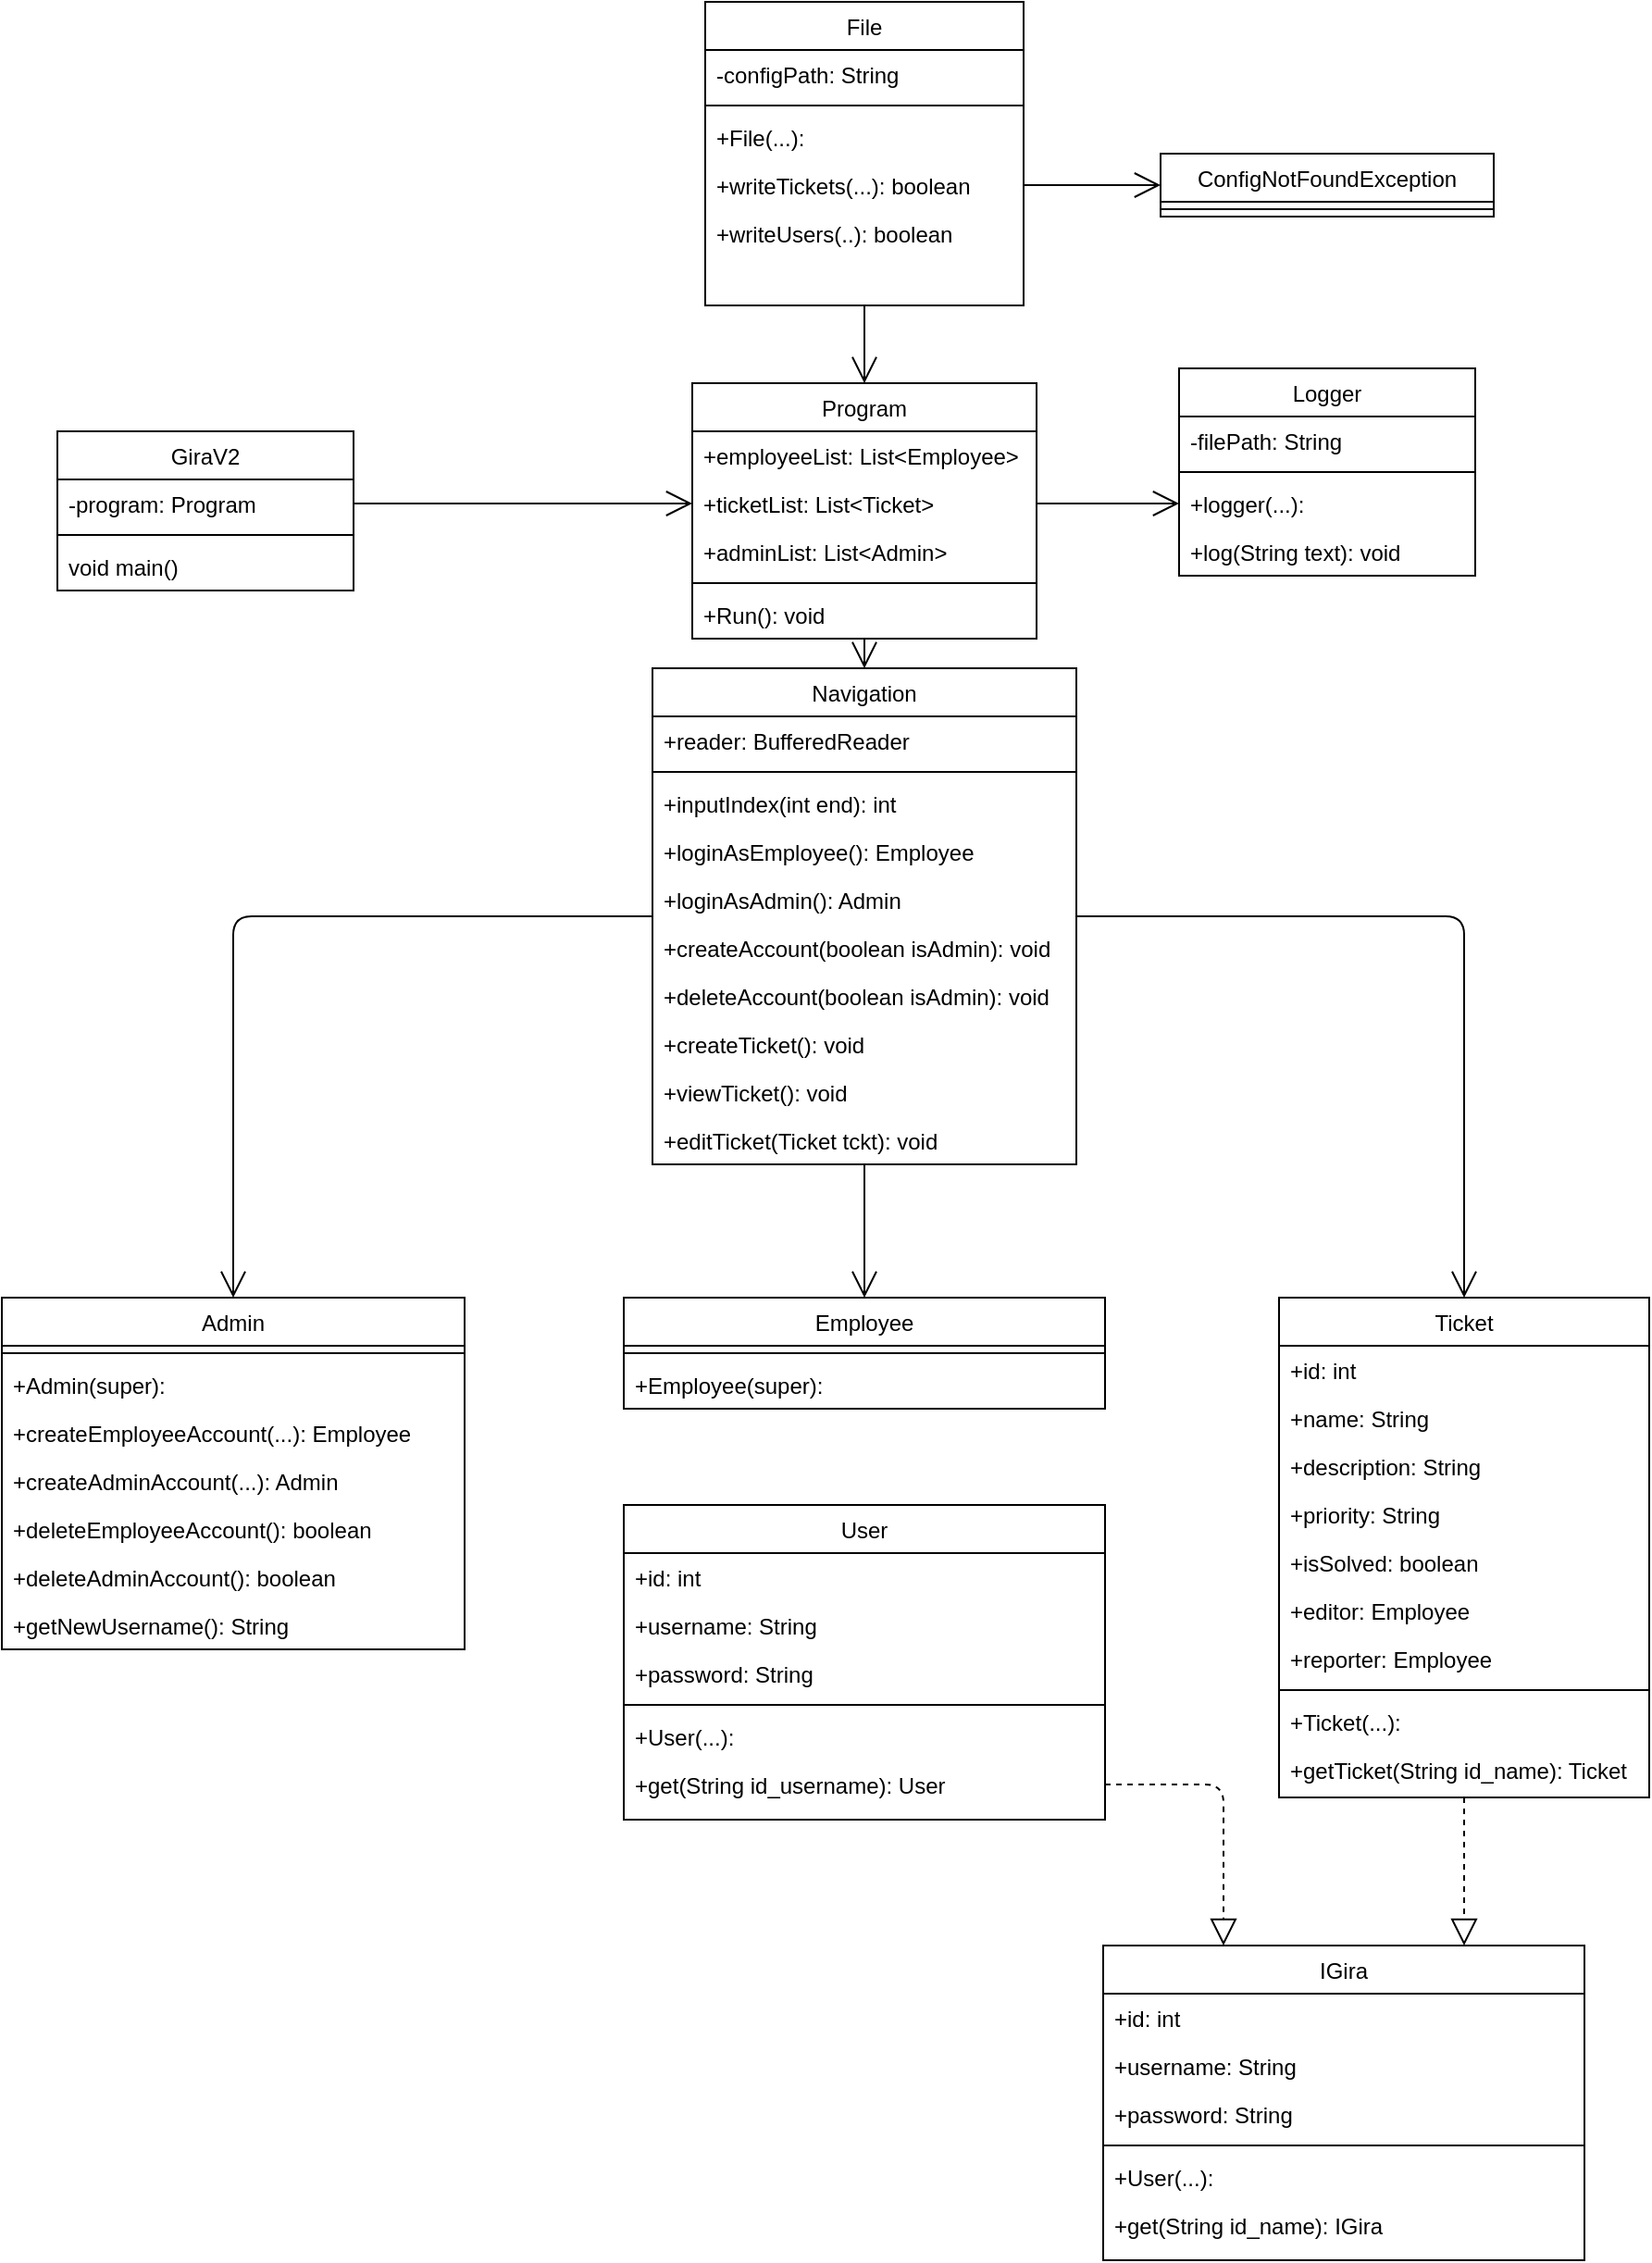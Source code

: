 <mxfile version="14.2.7" type="device"><diagram id="C5RBs43oDa-KdzZeNtuy" name="Page-1"><mxGraphModel dx="1422" dy="1861" grid="1" gridSize="10" guides="1" tooltips="1" connect="1" arrows="1" fold="1" page="1" pageScale="1" pageWidth="827" pageHeight="1169" math="0" shadow="0"><root><mxCell id="WIyWlLk6GJQsqaUBKTNV-0"/><mxCell id="WIyWlLk6GJQsqaUBKTNV-1" parent="WIyWlLk6GJQsqaUBKTNV-0"/><mxCell id="zkfFHV4jXpPFQw0GAbJ--0" value="Admin" style="swimlane;fontStyle=0;align=center;verticalAlign=top;childLayout=stackLayout;horizontal=1;startSize=26;horizontalStack=0;resizeParent=1;resizeLast=0;collapsible=1;marginBottom=0;rounded=0;shadow=0;strokeWidth=1;" parent="WIyWlLk6GJQsqaUBKTNV-1" vertex="1"><mxGeometry x="40" y="490" width="250" height="190" as="geometry"><mxRectangle x="230" y="140" width="160" height="26" as="alternateBounds"/></mxGeometry></mxCell><mxCell id="zkfFHV4jXpPFQw0GAbJ--4" value="" style="line;html=1;strokeWidth=1;align=left;verticalAlign=middle;spacingTop=-1;spacingLeft=3;spacingRight=3;rotatable=0;labelPosition=right;points=[];portConstraint=eastwest;" parent="zkfFHV4jXpPFQw0GAbJ--0" vertex="1"><mxGeometry y="26" width="250" height="8" as="geometry"/></mxCell><mxCell id="zkfFHV4jXpPFQw0GAbJ--5" value="+Admin(super):" style="text;align=left;verticalAlign=top;spacingLeft=4;spacingRight=4;overflow=hidden;rotatable=0;points=[[0,0.5],[1,0.5]];portConstraint=eastwest;" parent="zkfFHV4jXpPFQw0GAbJ--0" vertex="1"><mxGeometry y="34" width="250" height="26" as="geometry"/></mxCell><mxCell id="zUxn0LRt2D8FwQx7hp7--18" value="+createEmployeeAccount(...): Employee" style="text;align=left;verticalAlign=top;spacingLeft=4;spacingRight=4;overflow=hidden;rotatable=0;points=[[0,0.5],[1,0.5]];portConstraint=eastwest;" parent="zkfFHV4jXpPFQw0GAbJ--0" vertex="1"><mxGeometry y="60" width="250" height="26" as="geometry"/></mxCell><mxCell id="zUxn0LRt2D8FwQx7hp7--19" value="+createAdminAccount(...): Admin" style="text;align=left;verticalAlign=top;spacingLeft=4;spacingRight=4;overflow=hidden;rotatable=0;points=[[0,0.5],[1,0.5]];portConstraint=eastwest;" parent="zkfFHV4jXpPFQw0GAbJ--0" vertex="1"><mxGeometry y="86" width="250" height="26" as="geometry"/></mxCell><mxCell id="zUxn0LRt2D8FwQx7hp7--20" value="+deleteEmployeeAccount(): boolean" style="text;align=left;verticalAlign=top;spacingLeft=4;spacingRight=4;overflow=hidden;rotatable=0;points=[[0,0.5],[1,0.5]];portConstraint=eastwest;" parent="zkfFHV4jXpPFQw0GAbJ--0" vertex="1"><mxGeometry y="112" width="250" height="26" as="geometry"/></mxCell><mxCell id="zUxn0LRt2D8FwQx7hp7--21" value="+deleteAdminAccount(): boolean" style="text;align=left;verticalAlign=top;spacingLeft=4;spacingRight=4;overflow=hidden;rotatable=0;points=[[0,0.5],[1,0.5]];portConstraint=eastwest;" parent="zkfFHV4jXpPFQw0GAbJ--0" vertex="1"><mxGeometry y="138" width="250" height="26" as="geometry"/></mxCell><mxCell id="zUxn0LRt2D8FwQx7hp7--22" value="+getNewUsername(): String" style="text;align=left;verticalAlign=top;spacingLeft=4;spacingRight=4;overflow=hidden;rotatable=0;points=[[0,0.5],[1,0.5]];portConstraint=eastwest;" parent="zkfFHV4jXpPFQw0GAbJ--0" vertex="1"><mxGeometry y="164" width="250" height="26" as="geometry"/></mxCell><mxCell id="zkfFHV4jXpPFQw0GAbJ--13" value="GiraV2" style="swimlane;fontStyle=0;align=center;verticalAlign=top;childLayout=stackLayout;horizontal=1;startSize=26;horizontalStack=0;resizeParent=1;resizeLast=0;collapsible=1;marginBottom=0;rounded=0;shadow=0;strokeWidth=1;" parent="WIyWlLk6GJQsqaUBKTNV-1" vertex="1"><mxGeometry x="70" y="22" width="160" height="86" as="geometry"><mxRectangle x="340" y="380" width="170" height="26" as="alternateBounds"/></mxGeometry></mxCell><mxCell id="zkfFHV4jXpPFQw0GAbJ--14" value="-program: Program" style="text;align=left;verticalAlign=top;spacingLeft=4;spacingRight=4;overflow=hidden;rotatable=0;points=[[0,0.5],[1,0.5]];portConstraint=eastwest;" parent="zkfFHV4jXpPFQw0GAbJ--13" vertex="1"><mxGeometry y="26" width="160" height="26" as="geometry"/></mxCell><mxCell id="zkfFHV4jXpPFQw0GAbJ--15" value="" style="line;html=1;strokeWidth=1;align=left;verticalAlign=middle;spacingTop=-1;spacingLeft=3;spacingRight=3;rotatable=0;labelPosition=right;points=[];portConstraint=eastwest;" parent="zkfFHV4jXpPFQw0GAbJ--13" vertex="1"><mxGeometry y="52" width="160" height="8" as="geometry"/></mxCell><mxCell id="zUxn0LRt2D8FwQx7hp7--9" value="void main()" style="text;align=left;verticalAlign=top;spacingLeft=4;spacingRight=4;overflow=hidden;rotatable=0;points=[[0,0.5],[1,0.5]];portConstraint=eastwest;" parent="zkfFHV4jXpPFQw0GAbJ--13" vertex="1"><mxGeometry y="60" width="160" height="26" as="geometry"/></mxCell><mxCell id="zkfFHV4jXpPFQw0GAbJ--17" value="Employee" style="swimlane;fontStyle=0;align=center;verticalAlign=top;childLayout=stackLayout;horizontal=1;startSize=26;horizontalStack=0;resizeParent=1;resizeLast=0;collapsible=1;marginBottom=0;rounded=0;shadow=0;strokeWidth=1;" parent="WIyWlLk6GJQsqaUBKTNV-1" vertex="1"><mxGeometry x="376" y="490" width="260" height="60" as="geometry"><mxRectangle x="550" y="140" width="160" height="26" as="alternateBounds"/></mxGeometry></mxCell><mxCell id="zkfFHV4jXpPFQw0GAbJ--23" value="" style="line;html=1;strokeWidth=1;align=left;verticalAlign=middle;spacingTop=-1;spacingLeft=3;spacingRight=3;rotatable=0;labelPosition=right;points=[];portConstraint=eastwest;" parent="zkfFHV4jXpPFQw0GAbJ--17" vertex="1"><mxGeometry y="26" width="260" height="8" as="geometry"/></mxCell><mxCell id="zkfFHV4jXpPFQw0GAbJ--25" value="+Employee(super):" style="text;align=left;verticalAlign=top;spacingLeft=4;spacingRight=4;overflow=hidden;rotatable=0;points=[[0,0.5],[1,0.5]];portConstraint=eastwest;" parent="zkfFHV4jXpPFQw0GAbJ--17" vertex="1"><mxGeometry y="34" width="260" height="26" as="geometry"/></mxCell><mxCell id="zUxn0LRt2D8FwQx7hp7--0" value="Ticket" style="swimlane;fontStyle=0;align=center;verticalAlign=top;childLayout=stackLayout;horizontal=1;startSize=26;horizontalStack=0;resizeParent=1;resizeLast=0;collapsible=1;marginBottom=0;rounded=0;shadow=0;strokeWidth=1;" parent="WIyWlLk6GJQsqaUBKTNV-1" vertex="1"><mxGeometry x="730" y="490" width="200" height="270" as="geometry"><mxRectangle x="230" y="140" width="160" height="26" as="alternateBounds"/></mxGeometry></mxCell><mxCell id="zUxn0LRt2D8FwQx7hp7--1" value="+id: int" style="text;align=left;verticalAlign=top;spacingLeft=4;spacingRight=4;overflow=hidden;rotatable=0;points=[[0,0.5],[1,0.5]];portConstraint=eastwest;" parent="zUxn0LRt2D8FwQx7hp7--0" vertex="1"><mxGeometry y="26" width="200" height="26" as="geometry"/></mxCell><mxCell id="zUxn0LRt2D8FwQx7hp7--2" value="+name: String" style="text;align=left;verticalAlign=top;spacingLeft=4;spacingRight=4;overflow=hidden;rotatable=0;points=[[0,0.5],[1,0.5]];portConstraint=eastwest;rounded=0;shadow=0;html=0;" parent="zUxn0LRt2D8FwQx7hp7--0" vertex="1"><mxGeometry y="52" width="200" height="26" as="geometry"/></mxCell><mxCell id="zUxn0LRt2D8FwQx7hp7--24" value="+description: String" style="text;align=left;verticalAlign=top;spacingLeft=4;spacingRight=4;overflow=hidden;rotatable=0;points=[[0,0.5],[1,0.5]];portConstraint=eastwest;rounded=0;shadow=0;html=0;" parent="zUxn0LRt2D8FwQx7hp7--0" vertex="1"><mxGeometry y="78" width="200" height="26" as="geometry"/></mxCell><mxCell id="zUxn0LRt2D8FwQx7hp7--25" value="+priority: String" style="text;align=left;verticalAlign=top;spacingLeft=4;spacingRight=4;overflow=hidden;rotatable=0;points=[[0,0.5],[1,0.5]];portConstraint=eastwest;rounded=0;shadow=0;html=0;" parent="zUxn0LRt2D8FwQx7hp7--0" vertex="1"><mxGeometry y="104" width="200" height="26" as="geometry"/></mxCell><mxCell id="zUxn0LRt2D8FwQx7hp7--27" value="+isSolved: boolean" style="text;align=left;verticalAlign=top;spacingLeft=4;spacingRight=4;overflow=hidden;rotatable=0;points=[[0,0.5],[1,0.5]];portConstraint=eastwest;rounded=0;shadow=0;html=0;" parent="zUxn0LRt2D8FwQx7hp7--0" vertex="1"><mxGeometry y="130" width="200" height="26" as="geometry"/></mxCell><mxCell id="zUxn0LRt2D8FwQx7hp7--26" value="+editor: Employee" style="text;align=left;verticalAlign=top;spacingLeft=4;spacingRight=4;overflow=hidden;rotatable=0;points=[[0,0.5],[1,0.5]];portConstraint=eastwest;rounded=0;shadow=0;html=0;" parent="zUxn0LRt2D8FwQx7hp7--0" vertex="1"><mxGeometry y="156" width="200" height="26" as="geometry"/></mxCell><mxCell id="zUxn0LRt2D8FwQx7hp7--3" value="+reporter: Employee" style="text;align=left;verticalAlign=top;spacingLeft=4;spacingRight=4;overflow=hidden;rotatable=0;points=[[0,0.5],[1,0.5]];portConstraint=eastwest;rounded=0;shadow=0;html=0;" parent="zUxn0LRt2D8FwQx7hp7--0" vertex="1"><mxGeometry y="182" width="200" height="26" as="geometry"/></mxCell><mxCell id="zUxn0LRt2D8FwQx7hp7--4" value="" style="line;html=1;strokeWidth=1;align=left;verticalAlign=middle;spacingTop=-1;spacingLeft=3;spacingRight=3;rotatable=0;labelPosition=right;points=[];portConstraint=eastwest;" parent="zUxn0LRt2D8FwQx7hp7--0" vertex="1"><mxGeometry y="208" width="200" height="8" as="geometry"/></mxCell><mxCell id="zUxn0LRt2D8FwQx7hp7--5" value="+Ticket(...):" style="text;align=left;verticalAlign=top;spacingLeft=4;spacingRight=4;overflow=hidden;rotatable=0;points=[[0,0.5],[1,0.5]];portConstraint=eastwest;" parent="zUxn0LRt2D8FwQx7hp7--0" vertex="1"><mxGeometry y="216" width="200" height="26" as="geometry"/></mxCell><mxCell id="zUxn0LRt2D8FwQx7hp7--28" value="+getTicket(String id_name): Ticket" style="text;align=left;verticalAlign=top;spacingLeft=4;spacingRight=4;overflow=hidden;rotatable=0;points=[[0,0.5],[1,0.5]];portConstraint=eastwest;" parent="zUxn0LRt2D8FwQx7hp7--0" vertex="1"><mxGeometry y="242" width="200" height="26" as="geometry"/></mxCell><mxCell id="lcVu2gEmD91j_J88FDu_-0" value="Navigation" style="swimlane;fontStyle=0;align=center;verticalAlign=top;childLayout=stackLayout;horizontal=1;startSize=26;horizontalStack=0;resizeParent=1;resizeLast=0;collapsible=1;marginBottom=0;rounded=0;shadow=0;strokeWidth=1;" parent="WIyWlLk6GJQsqaUBKTNV-1" vertex="1"><mxGeometry x="391.5" y="150" width="229" height="268" as="geometry"><mxRectangle x="550" y="140" width="160" height="26" as="alternateBounds"/></mxGeometry></mxCell><mxCell id="e49XGIOUyNNTs-vs24VL-19" value="+reader: BufferedReader" style="text;align=left;verticalAlign=top;spacingLeft=4;spacingRight=4;overflow=hidden;rotatable=0;points=[[0,0.5],[1,0.5]];portConstraint=eastwest;" vertex="1" parent="lcVu2gEmD91j_J88FDu_-0"><mxGeometry y="26" width="229" height="26" as="geometry"/></mxCell><mxCell id="lcVu2gEmD91j_J88FDu_-4" value="" style="line;html=1;strokeWidth=1;align=left;verticalAlign=middle;spacingTop=-1;spacingLeft=3;spacingRight=3;rotatable=0;labelPosition=right;points=[];portConstraint=eastwest;" parent="lcVu2gEmD91j_J88FDu_-0" vertex="1"><mxGeometry y="52" width="229" height="8" as="geometry"/></mxCell><mxCell id="e49XGIOUyNNTs-vs24VL-20" value="+inputIndex(int end): int" style="text;align=left;verticalAlign=top;spacingLeft=4;spacingRight=4;overflow=hidden;rotatable=0;points=[[0,0.5],[1,0.5]];portConstraint=eastwest;" vertex="1" parent="lcVu2gEmD91j_J88FDu_-0"><mxGeometry y="60" width="229" height="26" as="geometry"/></mxCell><mxCell id="e49XGIOUyNNTs-vs24VL-21" value="+loginAsEmployee(): Employee" style="text;align=left;verticalAlign=top;spacingLeft=4;spacingRight=4;overflow=hidden;rotatable=0;points=[[0,0.5],[1,0.5]];portConstraint=eastwest;" vertex="1" parent="lcVu2gEmD91j_J88FDu_-0"><mxGeometry y="86" width="229" height="26" as="geometry"/></mxCell><mxCell id="e49XGIOUyNNTs-vs24VL-22" value="+loginAsAdmin(): Admin" style="text;align=left;verticalAlign=top;spacingLeft=4;spacingRight=4;overflow=hidden;rotatable=0;points=[[0,0.5],[1,0.5]];portConstraint=eastwest;" vertex="1" parent="lcVu2gEmD91j_J88FDu_-0"><mxGeometry y="112" width="229" height="26" as="geometry"/></mxCell><mxCell id="e49XGIOUyNNTs-vs24VL-23" value="+createAccount(boolean isAdmin): void" style="text;align=left;verticalAlign=top;spacingLeft=4;spacingRight=4;overflow=hidden;rotatable=0;points=[[0,0.5],[1,0.5]];portConstraint=eastwest;" vertex="1" parent="lcVu2gEmD91j_J88FDu_-0"><mxGeometry y="138" width="229" height="26" as="geometry"/></mxCell><mxCell id="e49XGIOUyNNTs-vs24VL-26" value="+deleteAccount(boolean isAdmin): void" style="text;align=left;verticalAlign=top;spacingLeft=4;spacingRight=4;overflow=hidden;rotatable=0;points=[[0,0.5],[1,0.5]];portConstraint=eastwest;" vertex="1" parent="lcVu2gEmD91j_J88FDu_-0"><mxGeometry y="164" width="229" height="26" as="geometry"/></mxCell><mxCell id="e49XGIOUyNNTs-vs24VL-27" value="+createTicket(): void" style="text;align=left;verticalAlign=top;spacingLeft=4;spacingRight=4;overflow=hidden;rotatable=0;points=[[0,0.5],[1,0.5]];portConstraint=eastwest;" vertex="1" parent="lcVu2gEmD91j_J88FDu_-0"><mxGeometry y="190" width="229" height="26" as="geometry"/></mxCell><mxCell id="e49XGIOUyNNTs-vs24VL-25" value="+viewTicket(): void" style="text;align=left;verticalAlign=top;spacingLeft=4;spacingRight=4;overflow=hidden;rotatable=0;points=[[0,0.5],[1,0.5]];portConstraint=eastwest;" vertex="1" parent="lcVu2gEmD91j_J88FDu_-0"><mxGeometry y="216" width="229" height="26" as="geometry"/></mxCell><mxCell id="e49XGIOUyNNTs-vs24VL-24" value="+editTicket(Ticket tckt): void" style="text;align=left;verticalAlign=top;spacingLeft=4;spacingRight=4;overflow=hidden;rotatable=0;points=[[0,0.5],[1,0.5]];portConstraint=eastwest;" vertex="1" parent="lcVu2gEmD91j_J88FDu_-0"><mxGeometry y="242" width="229" height="26" as="geometry"/></mxCell><mxCell id="lcVu2gEmD91j_J88FDu_-7" value="File" style="swimlane;fontStyle=0;align=center;verticalAlign=top;childLayout=stackLayout;horizontal=1;startSize=26;horizontalStack=0;resizeParent=1;resizeLast=0;collapsible=1;marginBottom=0;rounded=0;shadow=0;strokeWidth=1;" parent="WIyWlLk6GJQsqaUBKTNV-1" vertex="1"><mxGeometry x="420" y="-210" width="172" height="164" as="geometry"><mxRectangle x="550" y="140" width="160" height="26" as="alternateBounds"/></mxGeometry></mxCell><mxCell id="lcVu2gEmD91j_J88FDu_-44" value="-configPath: String" style="text;align=left;verticalAlign=top;spacingLeft=4;spacingRight=4;overflow=hidden;rotatable=0;points=[[0,0.5],[1,0.5]];portConstraint=eastwest;" parent="lcVu2gEmD91j_J88FDu_-7" vertex="1"><mxGeometry y="26" width="172" height="26" as="geometry"/></mxCell><mxCell id="lcVu2gEmD91j_J88FDu_-11" value="" style="line;html=1;strokeWidth=1;align=left;verticalAlign=middle;spacingTop=-1;spacingLeft=3;spacingRight=3;rotatable=0;labelPosition=right;points=[];portConstraint=eastwest;" parent="lcVu2gEmD91j_J88FDu_-7" vertex="1"><mxGeometry y="52" width="172" height="8" as="geometry"/></mxCell><mxCell id="lcVu2gEmD91j_J88FDu_-45" value="+File(...):" style="text;align=left;verticalAlign=top;spacingLeft=4;spacingRight=4;overflow=hidden;rotatable=0;points=[[0,0.5],[1,0.5]];portConstraint=eastwest;" parent="lcVu2gEmD91j_J88FDu_-7" vertex="1"><mxGeometry y="60" width="172" height="26" as="geometry"/></mxCell><mxCell id="lcVu2gEmD91j_J88FDu_-46" value="+writeTickets(...): boolean" style="text;align=left;verticalAlign=top;spacingLeft=4;spacingRight=4;overflow=hidden;rotatable=0;points=[[0,0.5],[1,0.5]];portConstraint=eastwest;" parent="lcVu2gEmD91j_J88FDu_-7" vertex="1"><mxGeometry y="86" width="172" height="26" as="geometry"/></mxCell><mxCell id="lcVu2gEmD91j_J88FDu_-47" value="+writeUsers(..): boolean" style="text;align=left;verticalAlign=top;spacingLeft=4;spacingRight=4;overflow=hidden;rotatable=0;points=[[0,0.5],[1,0.5]];portConstraint=eastwest;" parent="lcVu2gEmD91j_J88FDu_-7" vertex="1"><mxGeometry y="112" width="172" height="26" as="geometry"/></mxCell><mxCell id="lcVu2gEmD91j_J88FDu_-16" value="Program" style="swimlane;fontStyle=0;align=center;verticalAlign=top;childLayout=stackLayout;horizontal=1;startSize=26;horizontalStack=0;resizeParent=1;resizeLast=0;collapsible=1;marginBottom=0;rounded=0;shadow=0;strokeWidth=1;" parent="WIyWlLk6GJQsqaUBKTNV-1" vertex="1"><mxGeometry x="413" y="-4" width="186" height="138" as="geometry"><mxRectangle x="340" y="380" width="170" height="26" as="alternateBounds"/></mxGeometry></mxCell><mxCell id="lcVu2gEmD91j_J88FDu_-17" value="+employeeList: List&lt;Employee&gt;" style="text;align=left;verticalAlign=top;spacingLeft=4;spacingRight=4;overflow=hidden;rotatable=0;points=[[0,0.5],[1,0.5]];portConstraint=eastwest;" parent="lcVu2gEmD91j_J88FDu_-16" vertex="1"><mxGeometry y="26" width="186" height="26" as="geometry"/></mxCell><mxCell id="lcVu2gEmD91j_J88FDu_-18" value="+ticketList: List&lt;Ticket&gt;" style="text;align=left;verticalAlign=top;spacingLeft=4;spacingRight=4;overflow=hidden;rotatable=0;points=[[0,0.5],[1,0.5]];portConstraint=eastwest;" parent="lcVu2gEmD91j_J88FDu_-16" vertex="1"><mxGeometry y="52" width="186" height="26" as="geometry"/></mxCell><mxCell id="lcVu2gEmD91j_J88FDu_-19" value="+adminList: List&lt;Admin&gt;" style="text;align=left;verticalAlign=top;spacingLeft=4;spacingRight=4;overflow=hidden;rotatable=0;points=[[0,0.5],[1,0.5]];portConstraint=eastwest;" parent="lcVu2gEmD91j_J88FDu_-16" vertex="1"><mxGeometry y="78" width="186" height="26" as="geometry"/></mxCell><mxCell id="lcVu2gEmD91j_J88FDu_-20" value="" style="line;html=1;strokeWidth=1;align=left;verticalAlign=middle;spacingTop=-1;spacingLeft=3;spacingRight=3;rotatable=0;labelPosition=right;points=[];portConstraint=eastwest;" parent="lcVu2gEmD91j_J88FDu_-16" vertex="1"><mxGeometry y="104" width="186" height="8" as="geometry"/></mxCell><mxCell id="e49XGIOUyNNTs-vs24VL-28" value="+Run(): void" style="text;align=left;verticalAlign=top;spacingLeft=4;spacingRight=4;overflow=hidden;rotatable=0;points=[[0,0.5],[1,0.5]];portConstraint=eastwest;" vertex="1" parent="lcVu2gEmD91j_J88FDu_-16"><mxGeometry y="112" width="186" height="26" as="geometry"/></mxCell><mxCell id="lcVu2gEmD91j_J88FDu_-23" value="Logger" style="swimlane;fontStyle=0;align=center;verticalAlign=top;childLayout=stackLayout;horizontal=1;startSize=26;horizontalStack=0;resizeParent=1;resizeLast=0;collapsible=1;marginBottom=0;rounded=0;shadow=0;strokeWidth=1;" parent="WIyWlLk6GJQsqaUBKTNV-1" vertex="1"><mxGeometry x="676" y="-12" width="160" height="112" as="geometry"><mxRectangle x="340" y="380" width="170" height="26" as="alternateBounds"/></mxGeometry></mxCell><mxCell id="lcVu2gEmD91j_J88FDu_-24" value="-filePath: String" style="text;align=left;verticalAlign=top;spacingLeft=4;spacingRight=4;overflow=hidden;rotatable=0;points=[[0,0.5],[1,0.5]];portConstraint=eastwest;" parent="lcVu2gEmD91j_J88FDu_-23" vertex="1"><mxGeometry y="26" width="160" height="26" as="geometry"/></mxCell><mxCell id="lcVu2gEmD91j_J88FDu_-27" value="" style="line;html=1;strokeWidth=1;align=left;verticalAlign=middle;spacingTop=-1;spacingLeft=3;spacingRight=3;rotatable=0;labelPosition=right;points=[];portConstraint=eastwest;" parent="lcVu2gEmD91j_J88FDu_-23" vertex="1"><mxGeometry y="52" width="160" height="8" as="geometry"/></mxCell><mxCell id="lcVu2gEmD91j_J88FDu_-29" value="+logger(...):" style="text;align=left;verticalAlign=top;spacingLeft=4;spacingRight=4;overflow=hidden;rotatable=0;points=[[0,0.5],[1,0.5]];portConstraint=eastwest;" parent="lcVu2gEmD91j_J88FDu_-23" vertex="1"><mxGeometry y="60" width="160" height="26" as="geometry"/></mxCell><mxCell id="lcVu2gEmD91j_J88FDu_-36" value="+log(String text): void" style="text;align=left;verticalAlign=top;spacingLeft=4;spacingRight=4;overflow=hidden;rotatable=0;points=[[0,0.5],[1,0.5]];portConstraint=eastwest;" parent="lcVu2gEmD91j_J88FDu_-23" vertex="1"><mxGeometry y="86" width="160" height="26" as="geometry"/></mxCell><mxCell id="lcVu2gEmD91j_J88FDu_-30" value="ConfigNotFoundException" style="swimlane;fontStyle=0;align=center;verticalAlign=top;childLayout=stackLayout;horizontal=1;startSize=26;horizontalStack=0;resizeParent=1;resizeLast=0;collapsible=1;marginBottom=0;rounded=0;shadow=0;strokeWidth=1;" parent="WIyWlLk6GJQsqaUBKTNV-1" vertex="1"><mxGeometry x="666" y="-128" width="180" height="34" as="geometry"><mxRectangle x="340" y="380" width="170" height="26" as="alternateBounds"/></mxGeometry></mxCell><mxCell id="lcVu2gEmD91j_J88FDu_-34" value="" style="line;html=1;strokeWidth=1;align=left;verticalAlign=middle;spacingTop=-1;spacingLeft=3;spacingRight=3;rotatable=0;labelPosition=right;points=[];portConstraint=eastwest;" parent="lcVu2gEmD91j_J88FDu_-30" vertex="1"><mxGeometry y="26" width="180" height="8" as="geometry"/></mxCell><mxCell id="lcVu2gEmD91j_J88FDu_-49" value="" style="endArrow=open;endFill=1;endSize=12;html=1;exitX=1;exitY=0.5;exitDx=0;exitDy=0;entryX=0;entryY=0.5;entryDx=0;entryDy=0;" parent="WIyWlLk6GJQsqaUBKTNV-1" source="zkfFHV4jXpPFQw0GAbJ--14" target="lcVu2gEmD91j_J88FDu_-18" edge="1"><mxGeometry width="160" relative="1" as="geometry"><mxPoint x="330" y="230" as="sourcePoint"/><mxPoint x="490" y="230" as="targetPoint"/></mxGeometry></mxCell><mxCell id="lcVu2gEmD91j_J88FDu_-50" value="" style="endArrow=open;endFill=1;endSize=12;html=1;exitX=0.5;exitY=1;exitDx=0;exitDy=0;entryX=0.5;entryY=0;entryDx=0;entryDy=0;" parent="WIyWlLk6GJQsqaUBKTNV-1" source="lcVu2gEmD91j_J88FDu_-16" target="lcVu2gEmD91j_J88FDu_-0" edge="1"><mxGeometry width="160" relative="1" as="geometry"><mxPoint x="330" y="230" as="sourcePoint"/><mxPoint x="506" y="141" as="targetPoint"/></mxGeometry></mxCell><mxCell id="lcVu2gEmD91j_J88FDu_-51" value="" style="endArrow=open;endFill=1;endSize=12;html=1;exitX=0.5;exitY=1;exitDx=0;exitDy=0;entryX=0.5;entryY=0;entryDx=0;entryDy=0;" parent="WIyWlLk6GJQsqaUBKTNV-1" source="lcVu2gEmD91j_J88FDu_-0" target="zkfFHV4jXpPFQw0GAbJ--17" edge="1"><mxGeometry width="160" relative="1" as="geometry"><mxPoint x="506" y="371" as="sourcePoint"/><mxPoint x="490" y="307" as="targetPoint"/></mxGeometry></mxCell><mxCell id="lcVu2gEmD91j_J88FDu_-52" value="" style="endArrow=open;endFill=1;endSize=12;html=1;exitX=0;exitY=0.5;exitDx=0;exitDy=0;entryX=0.5;entryY=0;entryDx=0;entryDy=0;" parent="WIyWlLk6GJQsqaUBKTNV-1" source="lcVu2gEmD91j_J88FDu_-0" target="zkfFHV4jXpPFQw0GAbJ--0" edge="1"><mxGeometry width="160" relative="1" as="geometry"><mxPoint x="330" y="290" as="sourcePoint"/><mxPoint x="490" y="290" as="targetPoint"/><Array as="points"><mxPoint x="165" y="284"/></Array></mxGeometry></mxCell><mxCell id="lcVu2gEmD91j_J88FDu_-53" value="" style="endArrow=open;endFill=1;endSize=12;html=1;exitX=1;exitY=0.5;exitDx=0;exitDy=0;entryX=0.5;entryY=0;entryDx=0;entryDy=0;" parent="WIyWlLk6GJQsqaUBKTNV-1" source="lcVu2gEmD91j_J88FDu_-0" target="zUxn0LRt2D8FwQx7hp7--0" edge="1"><mxGeometry width="160" relative="1" as="geometry"><mxPoint x="330" y="290" as="sourcePoint"/><mxPoint x="490" y="290" as="targetPoint"/><Array as="points"><mxPoint x="830" y="284"/></Array></mxGeometry></mxCell><mxCell id="lcVu2gEmD91j_J88FDu_-54" value="" style="endArrow=open;endFill=1;endSize=12;html=1;exitX=1;exitY=0.5;exitDx=0;exitDy=0;entryX=0;entryY=0.5;entryDx=0;entryDy=0;" parent="WIyWlLk6GJQsqaUBKTNV-1" source="lcVu2gEmD91j_J88FDu_-18" target="lcVu2gEmD91j_J88FDu_-29" edge="1"><mxGeometry width="160" relative="1" as="geometry"><mxPoint x="330" y="230" as="sourcePoint"/><mxPoint x="490" y="230" as="targetPoint"/></mxGeometry></mxCell><mxCell id="lcVu2gEmD91j_J88FDu_-55" value="" style="endArrow=open;endFill=1;endSize=12;html=1;exitX=0.5;exitY=1;exitDx=0;exitDy=0;entryX=0.5;entryY=0;entryDx=0;entryDy=0;" parent="WIyWlLk6GJQsqaUBKTNV-1" source="lcVu2gEmD91j_J88FDu_-7" target="lcVu2gEmD91j_J88FDu_-16" edge="1"><mxGeometry width="160" relative="1" as="geometry"><mxPoint x="330" y="130" as="sourcePoint"/><mxPoint x="490" y="130" as="targetPoint"/></mxGeometry></mxCell><mxCell id="lcVu2gEmD91j_J88FDu_-56" value="" style="endArrow=open;endFill=1;endSize=12;html=1;exitX=1;exitY=0.5;exitDx=0;exitDy=0;entryX=0;entryY=0.5;entryDx=0;entryDy=0;" parent="WIyWlLk6GJQsqaUBKTNV-1" source="lcVu2gEmD91j_J88FDu_-46" target="lcVu2gEmD91j_J88FDu_-30" edge="1"><mxGeometry width="160" relative="1" as="geometry"><mxPoint x="330" y="130" as="sourcePoint"/><mxPoint x="490" y="130" as="targetPoint"/></mxGeometry></mxCell><mxCell id="e49XGIOUyNNTs-vs24VL-0" value="User" style="swimlane;fontStyle=0;align=center;verticalAlign=top;childLayout=stackLayout;horizontal=1;startSize=26;horizontalStack=0;resizeParent=1;resizeLast=0;collapsible=1;marginBottom=0;rounded=0;shadow=0;strokeWidth=1;" vertex="1" parent="WIyWlLk6GJQsqaUBKTNV-1"><mxGeometry x="376" y="602" width="260" height="170" as="geometry"><mxRectangle x="550" y="140" width="160" height="26" as="alternateBounds"/></mxGeometry></mxCell><mxCell id="e49XGIOUyNNTs-vs24VL-1" value="+id: int" style="text;align=left;verticalAlign=top;spacingLeft=4;spacingRight=4;overflow=hidden;rotatable=0;points=[[0,0.5],[1,0.5]];portConstraint=eastwest;rounded=0;shadow=0;html=0;" vertex="1" parent="e49XGIOUyNNTs-vs24VL-0"><mxGeometry y="26" width="260" height="26" as="geometry"/></mxCell><mxCell id="e49XGIOUyNNTs-vs24VL-2" value="+username: String" style="text;align=left;verticalAlign=top;spacingLeft=4;spacingRight=4;overflow=hidden;rotatable=0;points=[[0,0.5],[1,0.5]];portConstraint=eastwest;rounded=0;shadow=0;html=0;" vertex="1" parent="e49XGIOUyNNTs-vs24VL-0"><mxGeometry y="52" width="260" height="26" as="geometry"/></mxCell><mxCell id="e49XGIOUyNNTs-vs24VL-3" value="+password: String" style="text;align=left;verticalAlign=top;spacingLeft=4;spacingRight=4;overflow=hidden;rotatable=0;points=[[0,0.5],[1,0.5]];portConstraint=eastwest;rounded=0;shadow=0;html=0;" vertex="1" parent="e49XGIOUyNNTs-vs24VL-0"><mxGeometry y="78" width="260" height="26" as="geometry"/></mxCell><mxCell id="e49XGIOUyNNTs-vs24VL-4" value="" style="line;html=1;strokeWidth=1;align=left;verticalAlign=middle;spacingTop=-1;spacingLeft=3;spacingRight=3;rotatable=0;labelPosition=right;points=[];portConstraint=eastwest;" vertex="1" parent="e49XGIOUyNNTs-vs24VL-0"><mxGeometry y="104" width="260" height="8" as="geometry"/></mxCell><mxCell id="e49XGIOUyNNTs-vs24VL-5" value="+User(...):" style="text;align=left;verticalAlign=top;spacingLeft=4;spacingRight=4;overflow=hidden;rotatable=0;points=[[0,0.5],[1,0.5]];portConstraint=eastwest;" vertex="1" parent="e49XGIOUyNNTs-vs24VL-0"><mxGeometry y="112" width="260" height="26" as="geometry"/></mxCell><mxCell id="e49XGIOUyNNTs-vs24VL-6" value="+get(String id_username): User" style="text;align=left;verticalAlign=top;spacingLeft=4;spacingRight=4;overflow=hidden;rotatable=0;points=[[0,0.5],[1,0.5]];portConstraint=eastwest;" vertex="1" parent="e49XGIOUyNNTs-vs24VL-0"><mxGeometry y="138" width="260" height="26" as="geometry"/></mxCell><mxCell id="e49XGIOUyNNTs-vs24VL-9" value="IGira" style="swimlane;fontStyle=0;align=center;verticalAlign=top;childLayout=stackLayout;horizontal=1;startSize=26;horizontalStack=0;resizeParent=1;resizeLast=0;collapsible=1;marginBottom=0;rounded=0;shadow=0;strokeWidth=1;" vertex="1" parent="WIyWlLk6GJQsqaUBKTNV-1"><mxGeometry x="635" y="840" width="260" height="170" as="geometry"><mxRectangle x="550" y="140" width="160" height="26" as="alternateBounds"/></mxGeometry></mxCell><mxCell id="e49XGIOUyNNTs-vs24VL-10" value="+id: int" style="text;align=left;verticalAlign=top;spacingLeft=4;spacingRight=4;overflow=hidden;rotatable=0;points=[[0,0.5],[1,0.5]];portConstraint=eastwest;rounded=0;shadow=0;html=0;" vertex="1" parent="e49XGIOUyNNTs-vs24VL-9"><mxGeometry y="26" width="260" height="26" as="geometry"/></mxCell><mxCell id="e49XGIOUyNNTs-vs24VL-11" value="+username: String" style="text;align=left;verticalAlign=top;spacingLeft=4;spacingRight=4;overflow=hidden;rotatable=0;points=[[0,0.5],[1,0.5]];portConstraint=eastwest;rounded=0;shadow=0;html=0;" vertex="1" parent="e49XGIOUyNNTs-vs24VL-9"><mxGeometry y="52" width="260" height="26" as="geometry"/></mxCell><mxCell id="e49XGIOUyNNTs-vs24VL-12" value="+password: String" style="text;align=left;verticalAlign=top;spacingLeft=4;spacingRight=4;overflow=hidden;rotatable=0;points=[[0,0.5],[1,0.5]];portConstraint=eastwest;rounded=0;shadow=0;html=0;" vertex="1" parent="e49XGIOUyNNTs-vs24VL-9"><mxGeometry y="78" width="260" height="26" as="geometry"/></mxCell><mxCell id="e49XGIOUyNNTs-vs24VL-13" value="" style="line;html=1;strokeWidth=1;align=left;verticalAlign=middle;spacingTop=-1;spacingLeft=3;spacingRight=3;rotatable=0;labelPosition=right;points=[];portConstraint=eastwest;" vertex="1" parent="e49XGIOUyNNTs-vs24VL-9"><mxGeometry y="104" width="260" height="8" as="geometry"/></mxCell><mxCell id="e49XGIOUyNNTs-vs24VL-14" value="+User(...):" style="text;align=left;verticalAlign=top;spacingLeft=4;spacingRight=4;overflow=hidden;rotatable=0;points=[[0,0.5],[1,0.5]];portConstraint=eastwest;" vertex="1" parent="e49XGIOUyNNTs-vs24VL-9"><mxGeometry y="112" width="260" height="26" as="geometry"/></mxCell><mxCell id="e49XGIOUyNNTs-vs24VL-15" value="+get(String id_name): IGira" style="text;align=left;verticalAlign=top;spacingLeft=4;spacingRight=4;overflow=hidden;rotatable=0;points=[[0,0.5],[1,0.5]];portConstraint=eastwest;" vertex="1" parent="e49XGIOUyNNTs-vs24VL-9"><mxGeometry y="138" width="260" height="26" as="geometry"/></mxCell><mxCell id="e49XGIOUyNNTs-vs24VL-29" value="" style="endArrow=block;dashed=1;endFill=0;endSize=12;html=1;exitX=1;exitY=0.5;exitDx=0;exitDy=0;entryX=0.25;entryY=0;entryDx=0;entryDy=0;" edge="1" parent="WIyWlLk6GJQsqaUBKTNV-1" source="e49XGIOUyNNTs-vs24VL-6" target="e49XGIOUyNNTs-vs24VL-9"><mxGeometry width="160" relative="1" as="geometry"><mxPoint x="640" y="720" as="sourcePoint"/><mxPoint x="800" y="720" as="targetPoint"/><Array as="points"><mxPoint x="700" y="753"/></Array></mxGeometry></mxCell><mxCell id="e49XGIOUyNNTs-vs24VL-30" value="" style="endArrow=block;dashed=1;endFill=0;endSize=12;html=1;exitX=0.5;exitY=1;exitDx=0;exitDy=0;entryX=0.75;entryY=0;entryDx=0;entryDy=0;" edge="1" parent="WIyWlLk6GJQsqaUBKTNV-1" source="zUxn0LRt2D8FwQx7hp7--0" target="e49XGIOUyNNTs-vs24VL-9"><mxGeometry width="160" relative="1" as="geometry"><mxPoint x="640" y="720" as="sourcePoint"/><mxPoint x="800" y="720" as="targetPoint"/></mxGeometry></mxCell></root></mxGraphModel></diagram></mxfile>